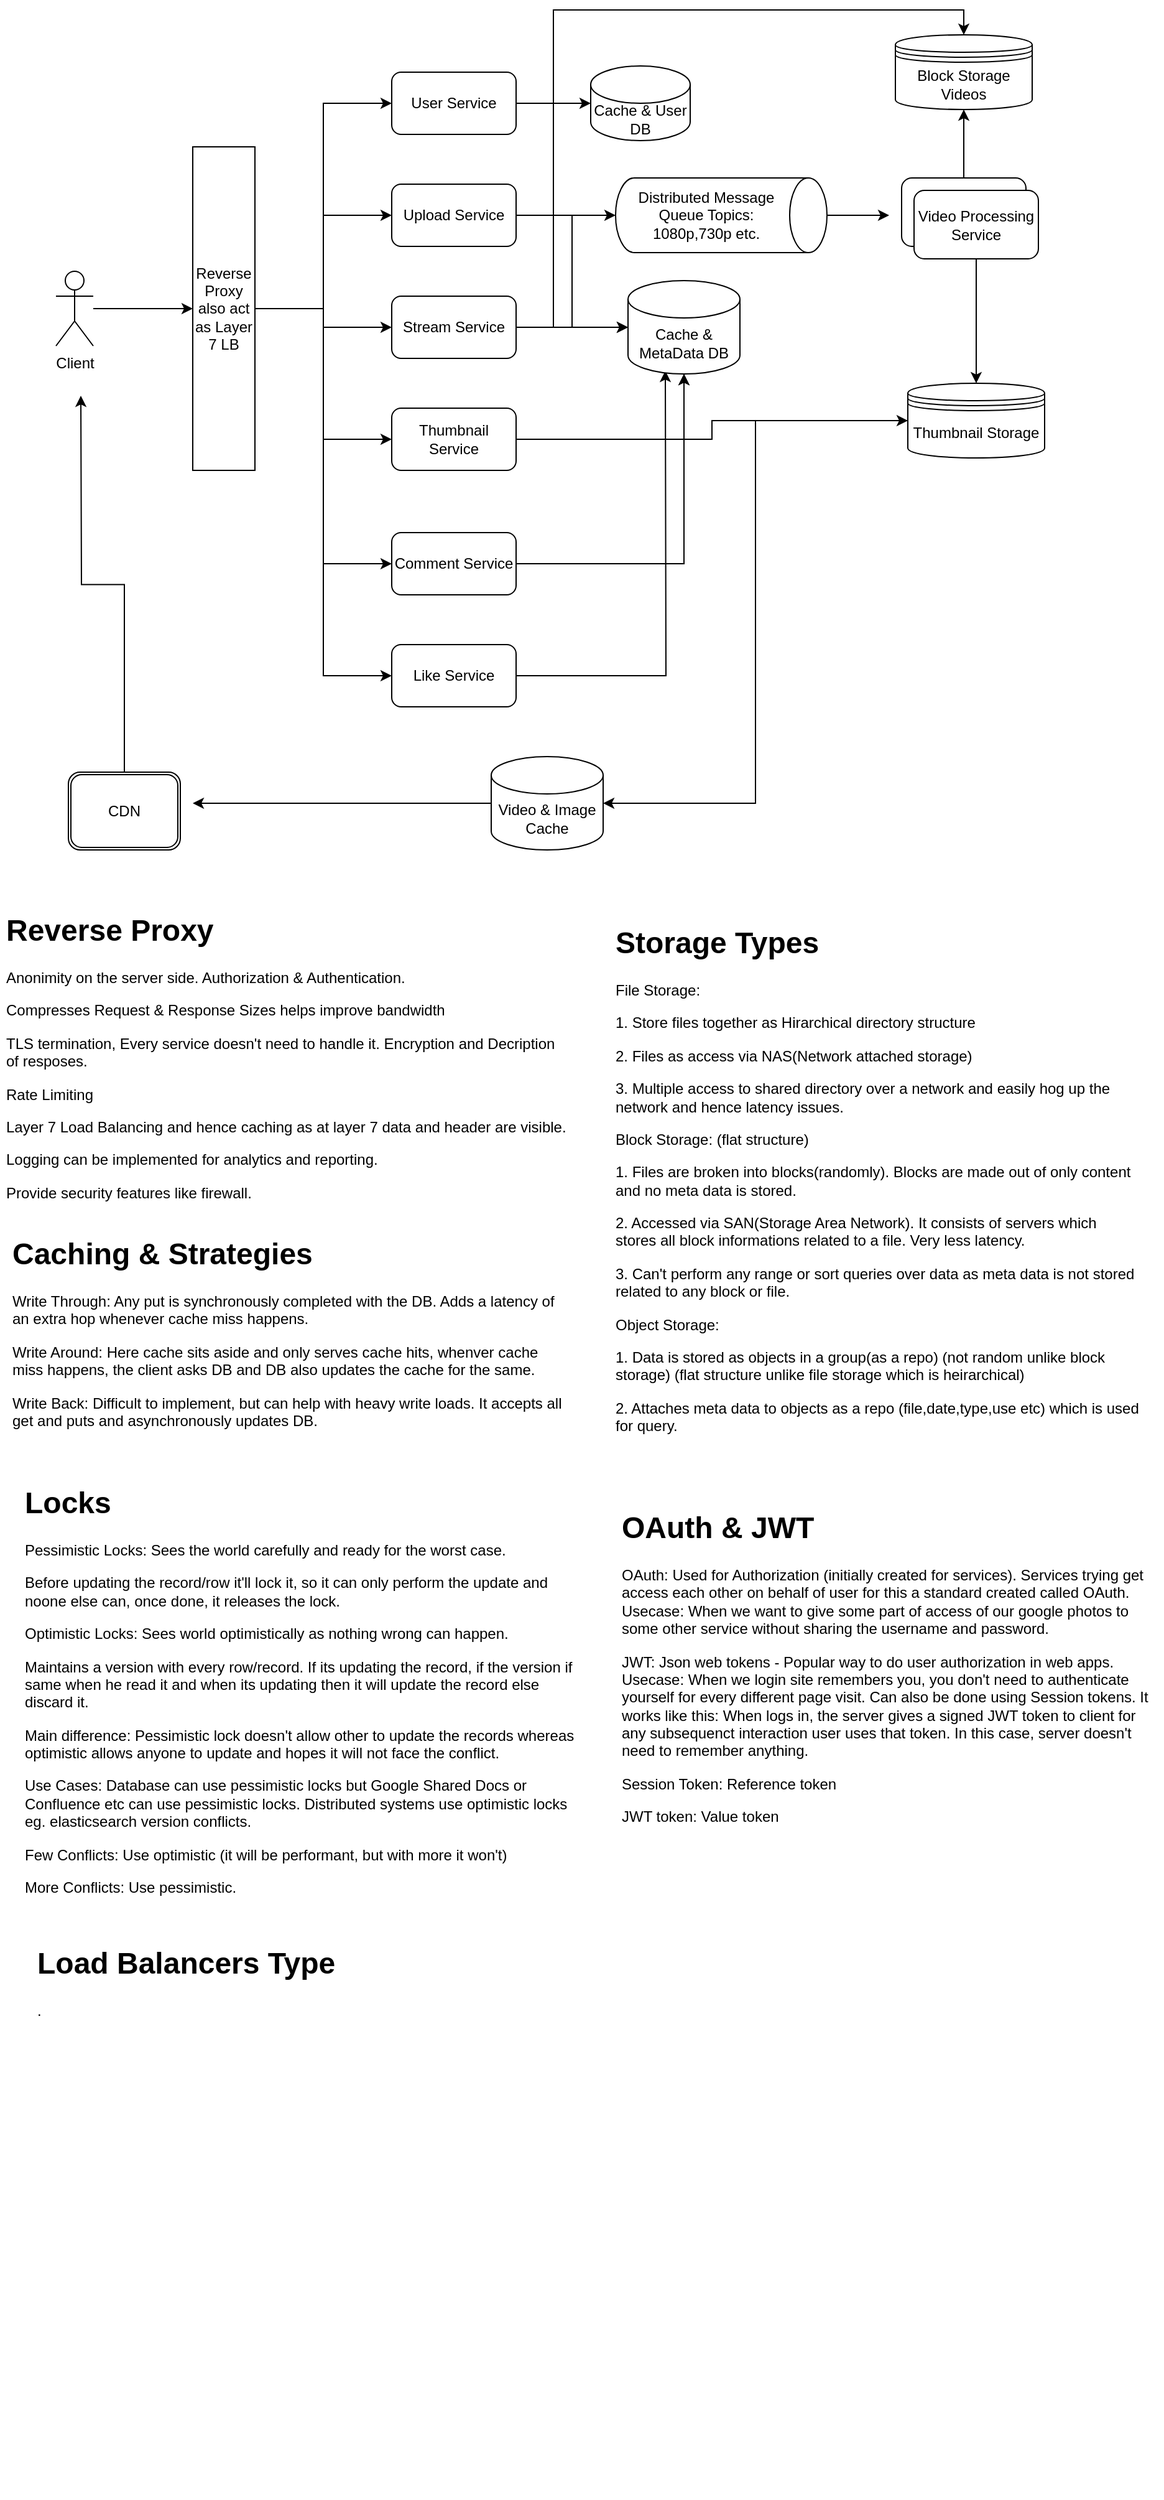 <mxfile>
    <diagram id="wvJOqiLnQEEwEsHGZJ1x" name="Page-1">
        <mxGraphModel dx="990" dy="575" grid="1" gridSize="10" guides="1" tooltips="1" connect="1" arrows="1" fold="1" page="1" pageScale="1" pageWidth="1500" pageHeight="2100" math="0" shadow="0">
            <root>
                <mxCell id="0"/>
                <mxCell id="1" parent="0"/>
                <mxCell id="4" style="edgeStyle=orthogonalEdgeStyle;rounded=0;orthogonalLoop=1;jettySize=auto;html=1;entryX=0.5;entryY=1;entryDx=0;entryDy=0;" edge="1" parent="1" source="2" target="3">
                    <mxGeometry relative="1" as="geometry"/>
                </mxCell>
                <mxCell id="2" value="Client" style="shape=umlActor;verticalLabelPosition=bottom;verticalAlign=top;html=1;outlineConnect=0;" vertex="1" parent="1">
                    <mxGeometry x="90" y="320" width="30" height="60" as="geometry"/>
                </mxCell>
                <mxCell id="14" style="edgeStyle=orthogonalEdgeStyle;rounded=0;orthogonalLoop=1;jettySize=auto;html=1;entryX=0;entryY=0.5;entryDx=0;entryDy=0;" edge="1" parent="1" source="3" target="5">
                    <mxGeometry relative="1" as="geometry"/>
                </mxCell>
                <mxCell id="15" style="edgeStyle=orthogonalEdgeStyle;rounded=0;orthogonalLoop=1;jettySize=auto;html=1;entryX=0;entryY=0.5;entryDx=0;entryDy=0;" edge="1" parent="1" source="3" target="7">
                    <mxGeometry relative="1" as="geometry"/>
                </mxCell>
                <mxCell id="23" style="edgeStyle=orthogonalEdgeStyle;rounded=0;orthogonalLoop=1;jettySize=auto;html=1;" edge="1" parent="1" source="3" target="8">
                    <mxGeometry relative="1" as="geometry"/>
                </mxCell>
                <mxCell id="25" style="edgeStyle=orthogonalEdgeStyle;rounded=0;orthogonalLoop=1;jettySize=auto;html=1;entryX=0;entryY=0.5;entryDx=0;entryDy=0;" edge="1" parent="1" source="3" target="9">
                    <mxGeometry relative="1" as="geometry"/>
                </mxCell>
                <mxCell id="27" style="edgeStyle=orthogonalEdgeStyle;rounded=0;orthogonalLoop=1;jettySize=auto;html=1;entryX=0;entryY=0.5;entryDx=0;entryDy=0;" edge="1" parent="1" source="3" target="10">
                    <mxGeometry relative="1" as="geometry"/>
                </mxCell>
                <mxCell id="28" style="edgeStyle=orthogonalEdgeStyle;rounded=0;orthogonalLoop=1;jettySize=auto;html=1;entryX=0;entryY=0.5;entryDx=0;entryDy=0;" edge="1" parent="1" source="3" target="11">
                    <mxGeometry relative="1" as="geometry"/>
                </mxCell>
                <mxCell id="3" value="Reverse Proxy also act as Layer 7 LB" style="rounded=0;whiteSpace=wrap;html=1;direction=south;" vertex="1" parent="1">
                    <mxGeometry x="200" y="220" width="50" height="260" as="geometry"/>
                </mxCell>
                <mxCell id="13" style="edgeStyle=orthogonalEdgeStyle;rounded=0;orthogonalLoop=1;jettySize=auto;html=1;" edge="1" parent="1" source="5">
                    <mxGeometry relative="1" as="geometry">
                        <mxPoint x="520" y="185" as="targetPoint"/>
                    </mxGeometry>
                </mxCell>
                <mxCell id="5" value="User Service" style="rounded=1;whiteSpace=wrap;html=1;" vertex="1" parent="1">
                    <mxGeometry x="360" y="160" width="100" height="50" as="geometry"/>
                </mxCell>
                <mxCell id="17" style="edgeStyle=orthogonalEdgeStyle;rounded=0;orthogonalLoop=1;jettySize=auto;html=1;" edge="1" parent="1" source="7" target="16">
                    <mxGeometry relative="1" as="geometry"/>
                </mxCell>
                <mxCell id="33" style="edgeStyle=orthogonalEdgeStyle;rounded=0;orthogonalLoop=1;jettySize=auto;html=1;entryX=0;entryY=0.5;entryDx=0;entryDy=0;entryPerimeter=0;" edge="1" parent="1" source="7" target="29">
                    <mxGeometry relative="1" as="geometry"/>
                </mxCell>
                <mxCell id="7" value="Upload Service" style="rounded=1;whiteSpace=wrap;html=1;" vertex="1" parent="1">
                    <mxGeometry x="360" y="250" width="100" height="50" as="geometry"/>
                </mxCell>
                <mxCell id="30" style="edgeStyle=orthogonalEdgeStyle;rounded=0;orthogonalLoop=1;jettySize=auto;html=1;entryX=0;entryY=0.5;entryDx=0;entryDy=0;entryPerimeter=0;" edge="1" parent="1" source="8" target="29">
                    <mxGeometry relative="1" as="geometry"/>
                </mxCell>
                <mxCell id="44" style="edgeStyle=orthogonalEdgeStyle;rounded=0;orthogonalLoop=1;jettySize=auto;html=1;entryX=0.5;entryY=0;entryDx=0;entryDy=0;" edge="1" parent="1" source="8" target="31">
                    <mxGeometry relative="1" as="geometry">
                        <Array as="points">
                            <mxPoint x="490" y="365"/>
                            <mxPoint x="490" y="110"/>
                            <mxPoint x="820" y="110"/>
                        </Array>
                    </mxGeometry>
                </mxCell>
                <mxCell id="8" value="Stream Service" style="rounded=1;whiteSpace=wrap;html=1;" vertex="1" parent="1">
                    <mxGeometry x="360" y="340" width="100" height="50" as="geometry"/>
                </mxCell>
                <mxCell id="34" style="edgeStyle=orthogonalEdgeStyle;rounded=0;orthogonalLoop=1;jettySize=auto;html=1;entryX=0.5;entryY=1;entryDx=0;entryDy=0;entryPerimeter=0;" edge="1" parent="1" source="9" target="29">
                    <mxGeometry relative="1" as="geometry"/>
                </mxCell>
                <mxCell id="47" style="edgeStyle=orthogonalEdgeStyle;rounded=0;orthogonalLoop=1;jettySize=auto;html=1;" edge="1" parent="1" source="9" target="21">
                    <mxGeometry relative="1" as="geometry"/>
                </mxCell>
                <mxCell id="9" value="Thumbnail Service" style="rounded=1;whiteSpace=wrap;html=1;" vertex="1" parent="1">
                    <mxGeometry x="360" y="430" width="100" height="50" as="geometry"/>
                </mxCell>
                <mxCell id="35" style="edgeStyle=orthogonalEdgeStyle;rounded=0;orthogonalLoop=1;jettySize=auto;html=1;entryX=0.5;entryY=1;entryDx=0;entryDy=0;entryPerimeter=0;" edge="1" parent="1" source="10" target="29">
                    <mxGeometry relative="1" as="geometry"/>
                </mxCell>
                <mxCell id="10" value="Comment Service" style="rounded=1;whiteSpace=wrap;html=1;" vertex="1" parent="1">
                    <mxGeometry x="360" y="530" width="100" height="50" as="geometry"/>
                </mxCell>
                <mxCell id="36" style="edgeStyle=orthogonalEdgeStyle;rounded=0;orthogonalLoop=1;jettySize=auto;html=1;" edge="1" parent="1" source="11">
                    <mxGeometry relative="1" as="geometry">
                        <mxPoint x="580" y="400" as="targetPoint"/>
                    </mxGeometry>
                </mxCell>
                <mxCell id="11" value="Like Service" style="rounded=1;whiteSpace=wrap;html=1;" vertex="1" parent="1">
                    <mxGeometry x="360" y="620" width="100" height="50" as="geometry"/>
                </mxCell>
                <mxCell id="12" value="Cache &amp;amp; User DB" style="shape=cylinder3;whiteSpace=wrap;html=1;boundedLbl=1;backgroundOutline=1;size=15;" vertex="1" parent="1">
                    <mxGeometry x="520" y="155" width="80" height="60" as="geometry"/>
                </mxCell>
                <mxCell id="20" style="edgeStyle=orthogonalEdgeStyle;rounded=0;orthogonalLoop=1;jettySize=auto;html=1;" edge="1" parent="1" source="16">
                    <mxGeometry relative="1" as="geometry">
                        <mxPoint x="760" y="275" as="targetPoint"/>
                    </mxGeometry>
                </mxCell>
                <mxCell id="16" value="Distributed Message Queue Topics: 1080p,730p etc." style="shape=cylinder3;whiteSpace=wrap;html=1;boundedLbl=1;backgroundOutline=1;size=15;direction=south;" vertex="1" parent="1">
                    <mxGeometry x="540" y="245" width="170" height="60" as="geometry"/>
                </mxCell>
                <mxCell id="32" style="edgeStyle=orthogonalEdgeStyle;rounded=0;orthogonalLoop=1;jettySize=auto;html=1;entryX=0.5;entryY=1;entryDx=0;entryDy=0;" edge="1" parent="1" source="18" target="31">
                    <mxGeometry relative="1" as="geometry"/>
                </mxCell>
                <mxCell id="18" value="" style="rounded=1;whiteSpace=wrap;html=1;" vertex="1" parent="1">
                    <mxGeometry x="770" y="245" width="100" height="55" as="geometry"/>
                </mxCell>
                <mxCell id="22" style="edgeStyle=orthogonalEdgeStyle;rounded=0;orthogonalLoop=1;jettySize=auto;html=1;" edge="1" parent="1" source="19">
                    <mxGeometry relative="1" as="geometry">
                        <mxPoint x="830" y="410" as="targetPoint"/>
                    </mxGeometry>
                </mxCell>
                <mxCell id="19" value="Video Processing Service" style="rounded=1;whiteSpace=wrap;html=1;" vertex="1" parent="1">
                    <mxGeometry x="780" y="255" width="100" height="55" as="geometry"/>
                </mxCell>
                <mxCell id="38" style="edgeStyle=orthogonalEdgeStyle;rounded=0;orthogonalLoop=1;jettySize=auto;html=1;entryX=1;entryY=0.5;entryDx=0;entryDy=0;entryPerimeter=0;" edge="1" parent="1" source="21" target="37">
                    <mxGeometry relative="1" as="geometry"/>
                </mxCell>
                <mxCell id="21" value="Thumbnail Storage" style="shape=datastore;whiteSpace=wrap;html=1;" vertex="1" parent="1">
                    <mxGeometry x="775" y="410" width="110" height="60" as="geometry"/>
                </mxCell>
                <mxCell id="29" value="Cache &amp;amp; MetaData DB" style="shape=cylinder3;whiteSpace=wrap;html=1;boundedLbl=1;backgroundOutline=1;size=15;" vertex="1" parent="1">
                    <mxGeometry x="550" y="327.5" width="90" height="75" as="geometry"/>
                </mxCell>
                <mxCell id="31" value="Block Storage Videos" style="shape=datastore;whiteSpace=wrap;html=1;" vertex="1" parent="1">
                    <mxGeometry x="765" y="130" width="110" height="60" as="geometry"/>
                </mxCell>
                <mxCell id="42" style="edgeStyle=orthogonalEdgeStyle;rounded=0;orthogonalLoop=1;jettySize=auto;html=1;" edge="1" parent="1" source="37">
                    <mxGeometry relative="1" as="geometry">
                        <mxPoint x="200" y="747.5" as="targetPoint"/>
                    </mxGeometry>
                </mxCell>
                <mxCell id="37" value="Video &amp;amp; Image Cache" style="shape=cylinder3;whiteSpace=wrap;html=1;boundedLbl=1;backgroundOutline=1;size=15;" vertex="1" parent="1">
                    <mxGeometry x="440" y="710" width="90" height="75" as="geometry"/>
                </mxCell>
                <mxCell id="43" style="edgeStyle=orthogonalEdgeStyle;rounded=0;orthogonalLoop=1;jettySize=auto;html=1;" edge="1" parent="1" source="40">
                    <mxGeometry relative="1" as="geometry">
                        <mxPoint x="110" y="420" as="targetPoint"/>
                    </mxGeometry>
                </mxCell>
                <mxCell id="40" value="CDN" style="shape=ext;double=1;rounded=1;whiteSpace=wrap;html=1;" vertex="1" parent="1">
                    <mxGeometry x="100" y="722.5" width="90" height="62.5" as="geometry"/>
                </mxCell>
                <mxCell id="45" value="&lt;h1&gt;Reverse Proxy&lt;/h1&gt;&lt;p&gt;Anonimity on the server side. Authorization &amp;amp; Authentication.&lt;/p&gt;&lt;p&gt;Compresses Request &amp;amp; Response Sizes helps improve bandwidth&lt;/p&gt;&lt;p&gt;TLS termination, Every service doesn't need to handle it. Encryption and Decription of resposes.&lt;/p&gt;&lt;p&gt;Rate Limiting&amp;nbsp;&lt;/p&gt;&lt;p&gt;Layer 7 Load Balancing and hence caching as at layer 7 data and header are visible.&lt;/p&gt;&lt;p&gt;Logging can be implemented for analytics and reporting.&lt;/p&gt;&lt;p&gt;Provide security features like firewall.&lt;/p&gt;" style="text;html=1;strokeColor=none;fillColor=none;spacing=5;spacingTop=-20;whiteSpace=wrap;overflow=hidden;rounded=0;" vertex="1" parent="1">
                    <mxGeometry x="45" y="830" width="460" height="250" as="geometry"/>
                </mxCell>
                <mxCell id="46" value="&lt;h1&gt;Storage Types&lt;/h1&gt;&lt;p&gt;File Storage:&amp;nbsp;&lt;/p&gt;&lt;p&gt;1. Store files together as Hirarchical directory structure&lt;/p&gt;&lt;p&gt;2. Files as access via NAS(Network attached storage)&lt;/p&gt;&lt;p&gt;3. Multiple access to shared directory over a network and easily hog up the network and hence latency issues.&lt;/p&gt;&lt;p&gt;Block Storage: (flat structure)&lt;/p&gt;&lt;p&gt;1. Files are broken into blocks(randomly). Blocks are made out of only content and no meta data is stored.&lt;/p&gt;&lt;p&gt;2. Accessed via SAN(Storage Area Network). It consists of servers which stores all block informations related to a file. Very less latency.&lt;/p&gt;&lt;p&gt;3. Can't perform any range or sort queries over data as meta data is not stored related to any block or file.&lt;/p&gt;&lt;p&gt;Object Storage:&lt;/p&gt;&lt;p&gt;1. Data is stored as objects in a group(as a repo) (not random unlike block storage) (flat structure unlike file storage which is heirarchical)&lt;/p&gt;&lt;p&gt;2. Attaches meta data to objects as a repo (file,date,type,use etc) which is used for query.&lt;/p&gt;&lt;p&gt;&amp;nbsp;&lt;/p&gt;" style="text;html=1;strokeColor=none;fillColor=none;spacing=5;spacingTop=-20;whiteSpace=wrap;overflow=hidden;rounded=0;" vertex="1" parent="1">
                    <mxGeometry x="535" y="840" width="430" height="450" as="geometry"/>
                </mxCell>
                <mxCell id="48" value="&lt;h1&gt;Caching &amp;amp; Strategies&lt;/h1&gt;&lt;p&gt;Write Through: Any put is synchronously completed with the DB. Adds a latency of an extra hop whenever cache miss happens.&lt;/p&gt;&lt;p&gt;Write Around: Here cache sits aside and only serves cache hits, whenver cache miss happens, the client asks DB and DB also updates the cache for the same.&lt;/p&gt;&lt;p&gt;Write Back: Difficult to implement, but can help with heavy write loads. It accepts all get and puts and asynchronously updates DB.&amp;nbsp;&lt;/p&gt;" style="text;html=1;strokeColor=none;fillColor=none;spacing=5;spacingTop=-20;whiteSpace=wrap;overflow=hidden;rounded=0;" vertex="1" parent="1">
                    <mxGeometry x="50" y="1090" width="450" height="190" as="geometry"/>
                </mxCell>
                <mxCell id="49" value="&lt;h1&gt;Locks&lt;/h1&gt;&lt;p&gt;Pessimistic Locks: Sees the world carefully and ready for the worst case.&lt;/p&gt;&lt;p&gt;Before updating the record/row it'll lock it, so it can only perform the update and noone else can, once done, it releases the lock.&lt;/p&gt;&lt;p&gt;Optimistic Locks: Sees world optimistically as nothing wrong can happen.&lt;/p&gt;&lt;p&gt;Maintains a version with every row/record. If its updating the record, if the version if same when he read it and when its updating then it will update the record else discard it.&lt;/p&gt;&lt;p&gt;Main difference: Pessimistic lock doesn't allow other to update the records whereas optimistic allows anyone to update and hopes it will not face the conflict.&lt;/p&gt;&lt;p&gt;Use Cases: Database can use pessimistic locks but Google Shared Docs or Confluence etc can use pessimistic locks. Distributed systems use optimistic locks eg. elasticsearch version conflicts.&lt;/p&gt;&lt;p&gt;Few Conflicts: Use optimistic (it will be performant, but with more it won't)&lt;/p&gt;&lt;p&gt;More Conflicts: Use pessimistic.&lt;/p&gt;" style="text;html=1;strokeColor=none;fillColor=none;spacing=5;spacingTop=-20;whiteSpace=wrap;overflow=hidden;rounded=0;" vertex="1" parent="1">
                    <mxGeometry x="60" y="1290" width="450" height="350" as="geometry"/>
                </mxCell>
                <mxCell id="51" value="&lt;h1&gt;OAuth &amp;amp; JWT&lt;/h1&gt;&lt;p&gt;OAuth: Used for Authorization (initially created for services). Services trying get access each other on behalf of user for this a standard created called OAuth. Usecase: When we want to give some part of access of our google photos to some other service without sharing the username and password.&lt;/p&gt;&lt;p&gt;JWT: Json web tokens - Popular way to do user authorization in web apps. Usecase: When we login site remembers you, you don't need to authenticate yourself for every different page visit. Can also be done using Session tokens. It works like this: When logs in, the server gives a signed JWT token to client for any subsequenct interaction user uses that token. In this case, server doesn't need to remember anything.&lt;/p&gt;&lt;p&gt;Session Token: Reference token&lt;/p&gt;&lt;p&gt;JWT token: Value token&lt;/p&gt;" style="text;html=1;strokeColor=none;fillColor=none;spacing=5;spacingTop=-20;whiteSpace=wrap;overflow=hidden;rounded=0;" vertex="1" parent="1">
                    <mxGeometry x="540" y="1310" width="440" height="340" as="geometry"/>
                </mxCell>
                <mxCell id="52" value="&lt;h1&gt;Load Balancers Type&lt;/h1&gt;&lt;p&gt;.&lt;/p&gt;" style="text;html=1;strokeColor=none;fillColor=none;spacing=5;spacingTop=-20;whiteSpace=wrap;overflow=hidden;rounded=0;" vertex="1" parent="1">
                    <mxGeometry x="70" y="1660" width="420" height="450" as="geometry"/>
                </mxCell>
            </root>
        </mxGraphModel>
    </diagram>
</mxfile>